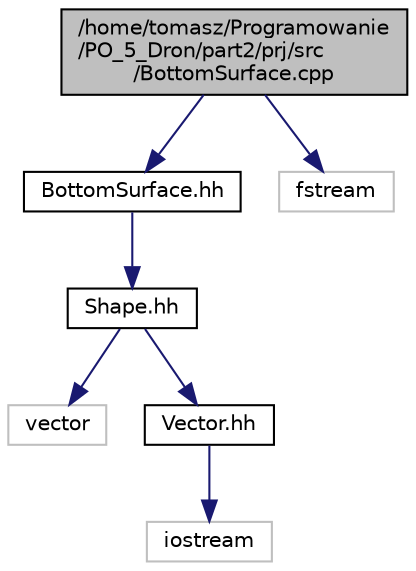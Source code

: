digraph "/home/tomasz/Programowanie/PO_5_Dron/part2/prj/src/BottomSurface.cpp"
{
  edge [fontname="Helvetica",fontsize="10",labelfontname="Helvetica",labelfontsize="10"];
  node [fontname="Helvetica",fontsize="10",shape=record];
  Node0 [label="/home/tomasz/Programowanie\l/PO_5_Dron/part2/prj/src\l/BottomSurface.cpp",height=0.2,width=0.4,color="black", fillcolor="grey75", style="filled", fontcolor="black"];
  Node0 -> Node1 [color="midnightblue",fontsize="10",style="solid",fontname="Helvetica"];
  Node1 [label="BottomSurface.hh",height=0.2,width=0.4,color="black", fillcolor="white", style="filled",URL="$_bottom_surface_8hh.html"];
  Node1 -> Node2 [color="midnightblue",fontsize="10",style="solid",fontname="Helvetica"];
  Node2 [label="Shape.hh",height=0.2,width=0.4,color="black", fillcolor="white", style="filled",URL="$_shape_8hh.html"];
  Node2 -> Node3 [color="midnightblue",fontsize="10",style="solid",fontname="Helvetica"];
  Node3 [label="vector",height=0.2,width=0.4,color="grey75", fillcolor="white", style="filled"];
  Node2 -> Node4 [color="midnightblue",fontsize="10",style="solid",fontname="Helvetica"];
  Node4 [label="Vector.hh",height=0.2,width=0.4,color="black", fillcolor="white", style="filled",URL="$_vector_8hh.html"];
  Node4 -> Node5 [color="midnightblue",fontsize="10",style="solid",fontname="Helvetica"];
  Node5 [label="iostream",height=0.2,width=0.4,color="grey75", fillcolor="white", style="filled"];
  Node0 -> Node6 [color="midnightblue",fontsize="10",style="solid",fontname="Helvetica"];
  Node6 [label="fstream",height=0.2,width=0.4,color="grey75", fillcolor="white", style="filled"];
}

